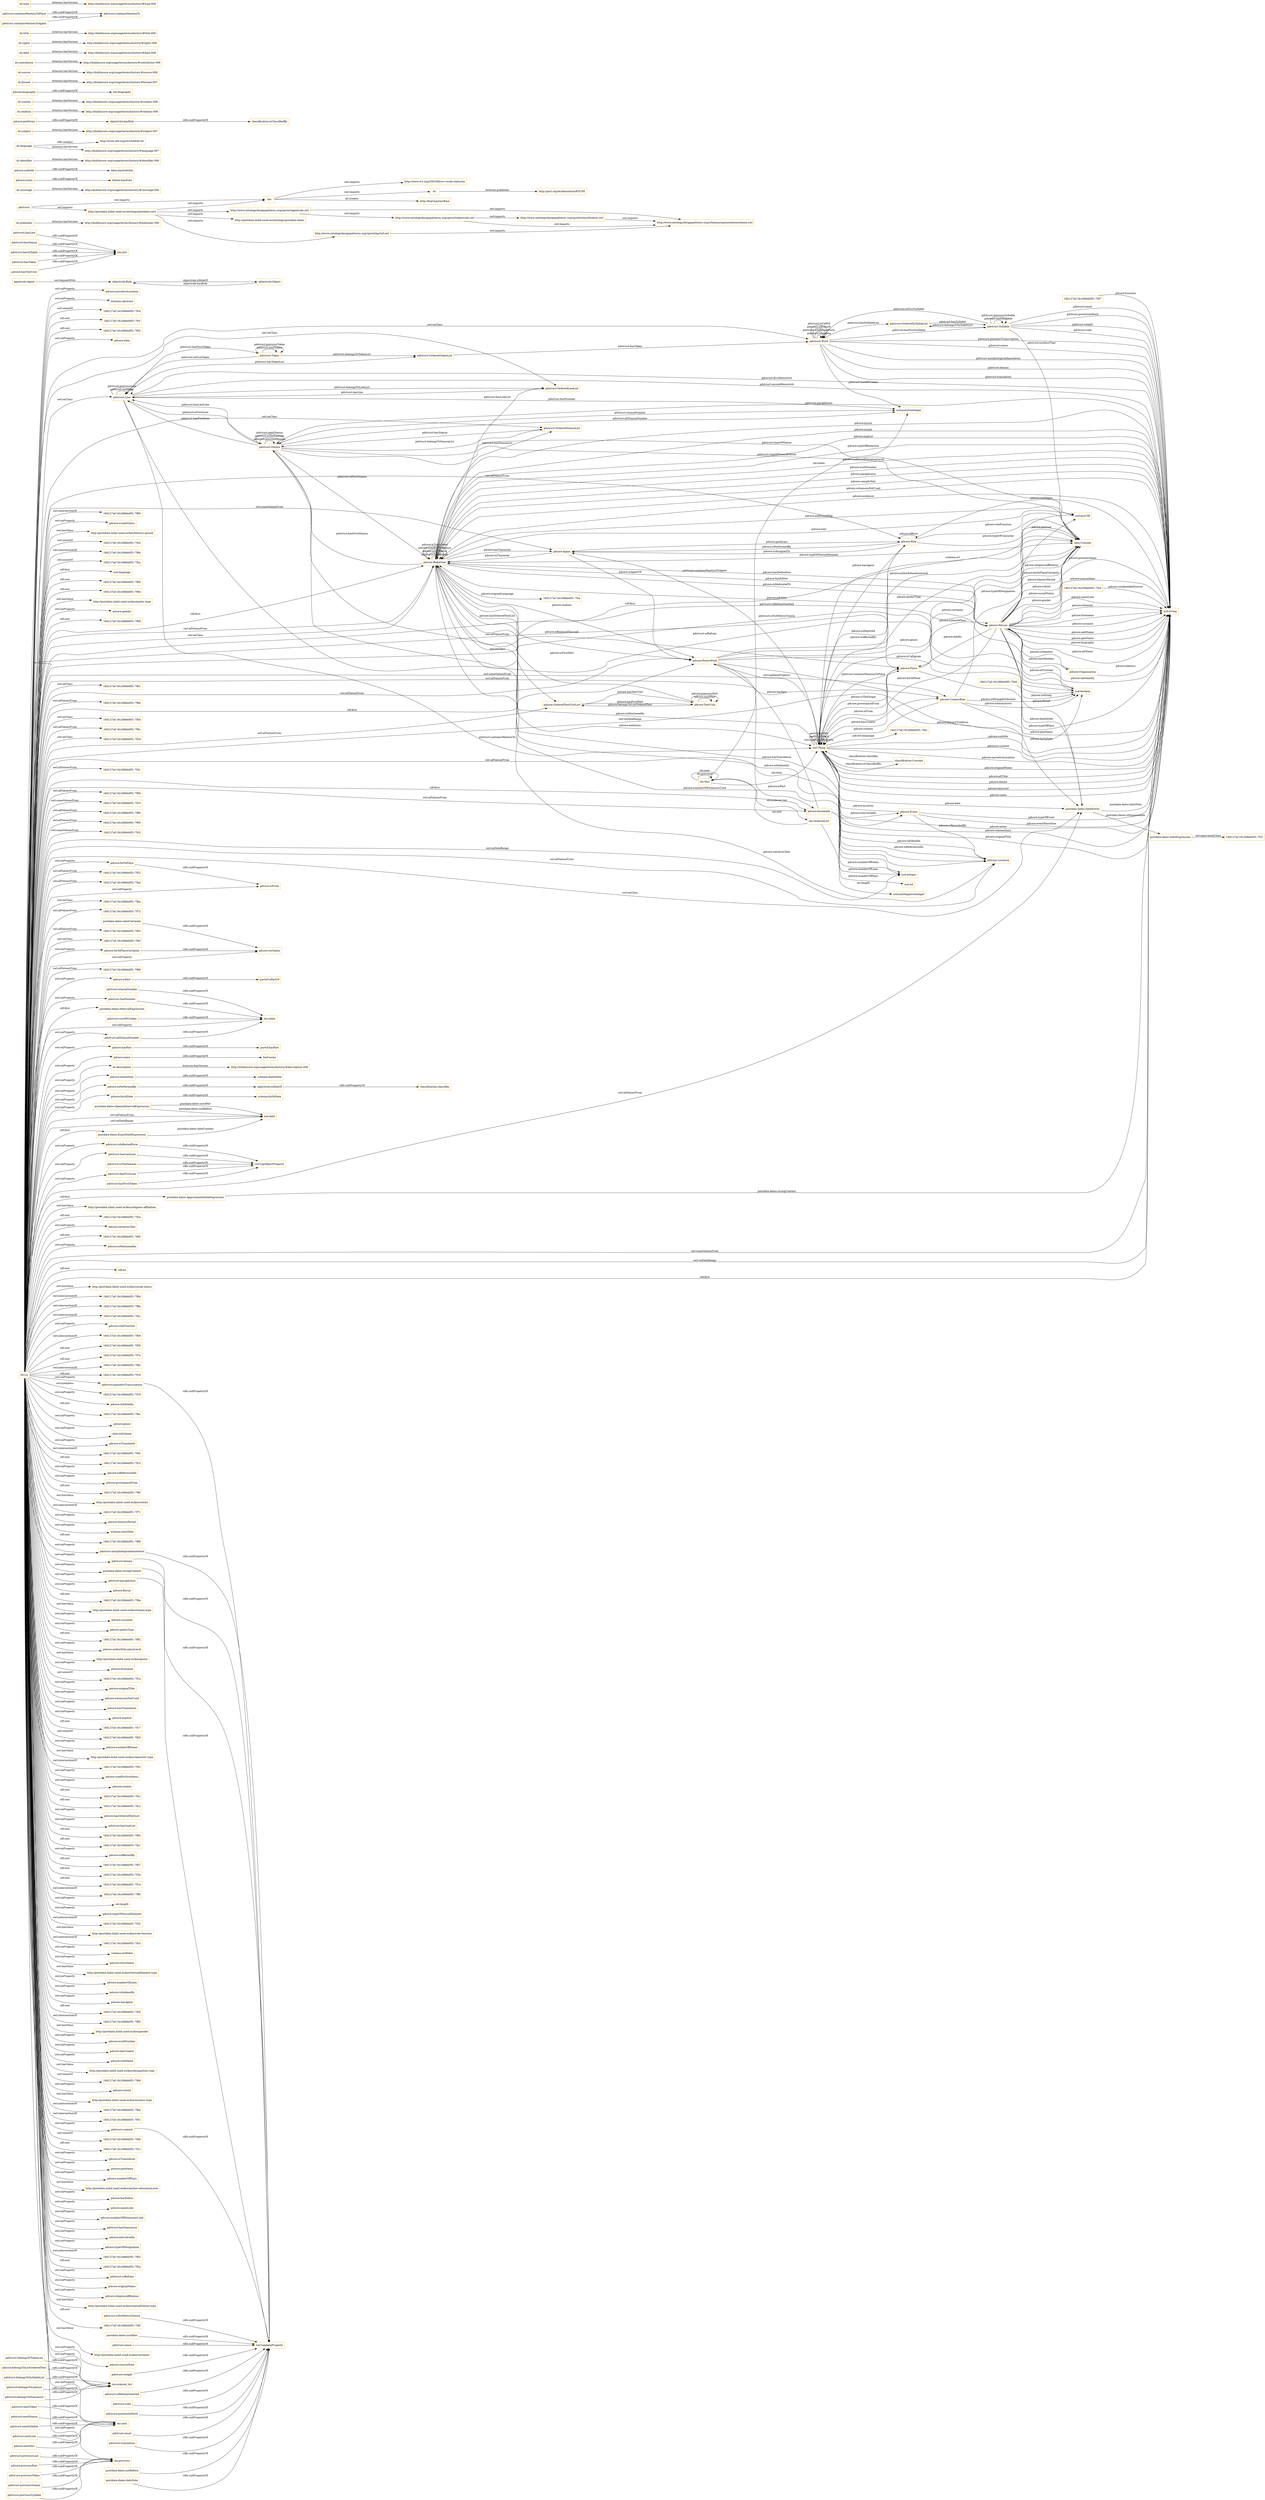 digraph ar2dtool_diagram { 
rankdir=LR;
size="1501"
node [shape = rectangle, color="orange"]; "pdstruct:Line" "pdstruct:OrderedStanzaList" "pdstruct:OrderedTokenList" "pdstruct:Word" "pdstruct:Stanza" "pdstruct:Token" "pdstruct:OrderedSyllableList" "pdcore:Redaction" "pdstruct:Syllable" "skos:Concept" "pdstruct:OrderedLineList" "18d127af:16c268eb0f3:-7f81" "pdcore:Role" "18d127af:16c268eb0f3:-7f8b" "pdcore:OrderedTextUnitList" "18d127af:16c268eb0f3:-7f5d" "18d127af:16c268eb0f3:-7f6c" "agentrole:Agent" "18d127af:16c268eb0f3:-7f2d" "pdcore:Agent" "pdcore:CreatorRole" "pdcore:Person" "18d127af:16c268eb0f3:-7fd7" "pdcore:Organisation" "18d127af:16c268eb0f3:-7fcb" "18d127af:16c268eb0f3:-7f41" "pdcore:Ensemble" "18d127af:16c268eb0f3:-7f9d" "18d127af:16c268eb0f3:-7f33" "pdcore:TextUnit" "18d127af:16c268eb0f3:-7f90" "18d127af:16c268eb0f3:-7f95" "18d127af:16c268eb0f3:-7fc5" "pdcore:Place" "postdata-dates:DateEntity" "18d127af:16c268eb0f3:-7f52" "18d127af:16c268eb0f3:-7fa4" "18d127af:16c268eb0f3:-7fd4" "pdcore:Event" "18d127af:16c268eb0f3:-7fba" "18d127af:16c268eb0f3:-7f72" "18d127af:16c268eb0f3:-7f63" "18d127af:16c268eb0f3:-7fbf" "pdtrans:Location" "18d127af:16c268eb0f3:-7f86" "pdcore:PoeticWork" "olo:Slot" "olo:OrderedList" "owl:Thing" "objectrole:Role" "objectrole:Object" "postdata-dates:OpenedIntervalExpression" "postdata-dates:IntervalExpression" "postdata-dates:ExactDateExpression" "18d127af:16c268eb0f3:-7f1f" "postdata-dates:DateExpression" "postdata-dates:ApproximateDateExpression" "classification:Concept" ; /*classes style*/
	"pdstruct:hasLine" -> "olo:slot" [ label = "rdfs:subPropertyOf" ];
	"objectrole:isRoleOf" -> "classification:classifies" [ label = "rdfs:subPropertyOf" ];
	"dc:publisher" -> "http://dublincore.org/usage/terms/history/#publisher-006" [ label = "dcterms:hasVersion" ];
	"pdcore:birthPlace" -> "pdcore:isFrom" [ label = "rdfs:subPropertyOf" ];
	"http://www.ontologydesignpatterns.org/cp/owl/classification.owl" -> "http://www.ontologydesignpatterns.org/schemas/cpannotationschema.owl" [ label = "owl:imports" ];
	"pdstruct:lemma" -> "owl:topDataProperty" [ label = "rdfs:subPropertyOf" ];
	"pdcore:birthPlaceCertainty" -> "pdcore:certainty" [ label = "rdfs:subPropertyOf" ];
	"dc:coverage" -> "http://dublincore.org/usage/terms/history/#coverage-006" [ label = "dcterms:hasVersion" ];
	"pdstruct:isInflectedForm" -> "owl:topObjectProperty" [ label = "rdfs:subPropertyOf" ];
	"pdcore:notes" -> "bibtex:hasNote" [ label = "rdfs:subPropertyOf" ];
	"http://www.ontologydesignpatterns.org/cp/owl/agentrole.owl" -> "http://www.ontologydesignpatterns.org/cp/owl/objectrole.owl" [ label = "owl:imports" ];
	"http://www.ontologydesignpatterns.org/cp/owl/agentrole.owl" -> "http://www.ontologydesignpatterns.org/schemas/cpannotationschema.owl" [ label = "owl:imports" ];
	"pdstruct:stanzaNumber" -> "olo:index" [ label = "rdfs:subPropertyOf" ];
	"pdstruct:belongsToStanzaList" -> "olo:ordered_list" [ label = "rdfs:subPropertyOf" ];
	"pdstruct:belongsToTokenList" -> "olo:ordered_list" [ label = "rdfs:subPropertyOf" ];
	"pdstruct:" -> "olo:" [ label = "owl:imports" ];
	"pdstruct:" -> "http://postdata.linhd.uned.es/ontology/postdata-core" [ label = "owl:imports" ];
	"pdstruct:altStanzaNumber" -> "olo:index" [ label = "rdfs:subPropertyOf" ];
	"pdcore:subtitle" -> "fabio:hasSubtitle" [ label = "rdfs:subPropertyOf" ];
	"olo:" -> "http://www.w3.org/2003/06/sw-vocab-status/ns" [ label = "owl:imports" ];
	"olo:" -> "dc:" [ label = "owl:imports" ];
	"olo:" -> "http://foaf.me/zazi#me" [ label = "dc:creator" ];
	"dc:identifier" -> "http://dublincore.org/usage/terms/history/#identifier-006" [ label = "dcterms:hasVersion" ];
	"dc:language" -> "http://www.ietf.org/rfc/rfc4646.txt" [ label = "rdfs:seeAlso" ];
	"dc:language" -> "http://dublincore.org/usage/terms/history/#language-007" [ label = "dcterms:hasVersion" ];
	"pdcore:belongsToListOrderedText" -> "olo:ordered_list" [ label = "rdfs:subPropertyOf" ];
	"pdstruct:paraphrasis" -> "owl:topDataProperty" [ label = "rdfs:subPropertyOf" ];
	"pdcore:isPart" -> "partof:isPartOf" [ label = "rdfs:subPropertyOf" ];
	"pdstruct:hasStanza" -> "olo:slot" [ label = "rdfs:subPropertyOf" ];
	"postdata-dates:dateCertainty" -> "pdcore:certainty" [ label = "rdfs:subPropertyOf" ];
	"pdstruct:positionInWord" -> "owl:topDataProperty" [ label = "rdfs:subPropertyOf" ];
	"pdstruct:lineNumber" -> "olo:index" [ label = "rdfs:subPropertyOf" ];
	"pdstruct:nextStanza" -> "olo:next" [ label = "rdfs:subPropertyOf" ];
	"pdstruct:content" -> "owl:topDataProperty" [ label = "rdfs:subPropertyOf" ];
	"pdstruct:onset" -> "owl:topDataProperty" [ label = "rdfs:subPropertyOf" ];
	"pdstruct:translation" -> "owl:topDataProperty" [ label = "rdfs:subPropertyOf" ];
	"dc:subject" -> "http://dublincore.org/usage/terms/history/#subject-007" [ label = "dcterms:hasVersion" ];
	"postdata-dates:notBefore" -> "owl:topDataProperty" [ label = "rdfs:subPropertyOf" ];
	"pdstruct:nextSyllable" -> "olo:next" [ label = "rdfs:subPropertyOf" ];
	"pdcore:performs" -> "objectrole:hasRole" [ label = "rdfs:subPropertyOf" ];
	"http://www.ontologydesignpatterns.org/cp/owl/objectrole.owl" -> "http://www.ontologydesignpatterns.org/cp/owl/classification.owl" [ label = "owl:imports" ];
	"http://www.ontologydesignpatterns.org/cp/owl/objectrole.owl" -> "http://www.ontologydesignpatterns.org/schemas/cpannotationschema.owl" [ label = "owl:imports" ];
	"dc:relation" -> "http://dublincore.org/usage/terms/history/#relation-006" [ label = "dcterms:hasVersion" ];
	"dc:creator" -> "http://dublincore.org/usage/terms/history/#creator-006" [ label = "dcterms:hasVersion" ];
	"pdcore:biography" -> "bio:biography" [ label = "rdfs:subPropertyOf" ];
	"pdcore:hasPart" -> "partof:hasPart" [ label = "rdfs:subPropertyOf" ];
	"dc:format" -> "http://dublincore.org/usage/terms/history/#format-007" [ label = "dcterms:hasVersion" ];
	"pdstruct:nextLine" -> "olo:next" [ label = "rdfs:subPropertyOf" ];
	"pdcore:nextPart" -> "olo:next" [ label = "rdfs:subPropertyOf" ];
	"pdcore:name" -> "foaf:name" [ label = "rdfs:subPropertyOf" ];
	"postdata-dates:dateNote" -> "owl:topDataProperty" [ label = "rdfs:subPropertyOf" ];
	"pdstruct:belongsToSyllableList" -> "olo:ordered_list" [ label = "rdfs:subPropertyOf" ];
	"pdstruct:previousStanza" -> "olo:previous" [ label = "rdfs:subPropertyOf" ];
	"pdstruct:isNotMetricStanza" -> "owl:topDataProperty" [ label = "rdfs:subPropertyOf" ];
	"dc:source" -> "http://dublincore.org/usage/terms/history/#source-006" [ label = "dcterms:hasVersion" ];
	"dc:description" -> "http://dublincore.org/usage/terms/history/#description-006" [ label = "dcterms:hasVersion" ];
	"pdstruct:phoneticTranscription" -> "owl:topDataProperty" [ label = "rdfs:subPropertyOf" ];
	"pdstruct:wordNUmber" -> "olo:index" [ label = "rdfs:subPropertyOf" ];
	"postdata-dates:notAfter" -> "owl:topDataProperty" [ label = "rdfs:subPropertyOf" ];
	"pdcore:deathDate" -> "schema:deathDate" [ label = "rdfs:subPropertyOf" ];
	"pdstruct:sense" -> "owl:topDataProperty" [ label = "rdfs:subPropertyOf" ];
	"pdstruct:hasSyllable" -> "olo:slot" [ label = "rdfs:subPropertyOf" ];
	"pdcore:isPerformedBy" -> "objectrole:isRoleOf" [ label = "rdfs:subPropertyOf" ];
	"agentrole:Agent" -> "objectrole:Role" [ label = "owl:disjointWith" ];
	"postdata-dates:DateExpression" -> "18d127af:16c268eb0f3:-7f1f" [ label = "owl:equivalentClass" ];
	"pdstruct:morphologicalAnnotation" -> "owl:topDataProperty" [ label = "rdfs:subPropertyOf" ];
	"objectrole:hasRole" -> "classification:isClassifiedBy" [ label = "rdfs:subPropertyOf" ];
	"pdstruct:previousSyllable" -> "olo:previous" [ label = "rdfs:subPropertyOf" ];
	"dc:contributor" -> "http://dublincore.org/usage/terms/history/#contributor-006" [ label = "dcterms:hasVersion" ];
	"pdstruct:nextToken" -> "olo:next" [ label = "rdfs:subPropertyOf" ];
	"pdstruct:hasFirstToken" -> "owl:topObjectProperty" [ label = "rdfs:subPropertyOf" ];
	"http://postdata.linhd.uned.es/ontology/postdata-core" -> "http://postdata.linhd.uned.es/ontology/postdata-dates" [ label = "owl:imports" ];
	"http://postdata.linhd.uned.es/ontology/postdata-core" -> "http://www.ontologydesignpatterns.org/cp/owl/partof.owl" [ label = "owl:imports" ];
	"http://postdata.linhd.uned.es/ontology/postdata-core" -> "http://www.ontologydesignpatterns.org/cp/owl/agentrole.owl" [ label = "owl:imports" ];
	"http://postdata.linhd.uned.es/ontology/postdata-core" -> "olo:" [ label = "owl:imports" ];
	"pdstruct:weight" -> "owl:topDataProperty" [ label = "rdfs:subPropertyOf" ];
	"pdstruct:isRefrainOmitted" -> "owl:topDataProperty" [ label = "rdfs:subPropertyOf" ];
	"dc:date" -> "http://dublincore.org/usage/terms/history/#date-006" [ label = "dcterms:hasVersion" ];
	"dc:rights" -> "http://dublincore.org/usage/terms/history/#rights-006" [ label = "dcterms:hasVersion" ];
	"pdstruct:isTheSameAs" -> "owl:topObjectProperty" [ label = "rdfs:subPropertyOf" ];
	"pdstruct:hasLastLine" -> "owl:topObjectProperty" [ label = "rdfs:subPropertyOf" ];
	"postdata-dates:stringContent" -> "owl:topDataProperty" [ label = "rdfs:subPropertyOf" ];
	"pdstruct:previousLine" -> "olo:previous" [ label = "rdfs:subPropertyOf" ];
	"pdstruct:belongsToLineList" -> "olo:ordered_list" [ label = "rdfs:subPropertyOf" ];
	"NULL" -> "18d127af:16c268eb0f3:-7f81" [ label = "owl:onClass" ];
	"NULL" -> "http://postdata.linhd.uned.es/kos/religious-affiliation" [ label = "owl:hasValue" ];
	"NULL" -> "pdcore:PoeticWork" [ label = "owl:allValuesFrom" ];
	"NULL" -> "18d127af:16c268eb0f3:-7f2a" [ label = "rdf:rest" ];
	"NULL" -> "pdcore:CreatorRole" [ label = "owl:someValuesFrom" ];
	"NULL" -> "pdstruct:Line" [ label = "owl:onClass" ];
	"NULL" -> "pdcore:retrievesText" [ label = "owl:onProperty" ];
	"NULL" -> "18d127af:16c268eb0f3:-7fd5" [ label = "rdf:rest" ];
	"NULL" -> "pdcore:PoeticWork" [ label = "rdf:first" ];
	"NULL" -> "pdcore:isMentionedIn" [ label = "owl:onProperty" ];
	"NULL" -> "pdcore:birthDate" [ label = "owl:onProperty" ];
	"NULL" -> "rdf:nil" [ label = "rdf:rest" ];
	"NULL" -> "pdstruct:hasFirstLine" [ label = "owl:onProperty" ];
	"NULL" -> "18d127af:16c268eb0f3:-7f41" [ label = "owl:allValuesFrom" ];
	"NULL" -> "pdstruct:altStanzaNumber" [ label = "owl:onProperty" ];
	"NULL" -> "http://postdata.linhd.uned.es/kos/social-status" [ label = "owl:hasValue" ];
	"NULL" -> "pdcore:birthPlaceCertainty" [ label = "owl:onProperty" ];
	"NULL" -> "postdata-dates:IntervalExpression" [ label = "rdf:first" ];
	"NULL" -> "18d127af:16c268eb0f3:-7f94" [ label = "owl:intersectionOf" ];
	"NULL" -> "18d127af:16c268eb0f3:-7f8a" [ label = "owl:intersectionOf" ];
	"NULL" -> "18d127af:16c268eb0f3:-7f2c" [ label = "owl:intersectionOf" ];
	"NULL" -> "pdcore:roleFunction" [ label = "owl:onProperty" ];
	"NULL" -> "18d127af:16c268eb0f3:-7fb9" [ label = "owl:intersectionOf" ];
	"NULL" -> "18d127af:16c268eb0f3:-7f30" [ label = "rdf:rest" ];
	"NULL" -> "18d127af:16c268eb0f3:-7f7e" [ label = "rdf:rest" ];
	"NULL" -> "olo:ordered_list" [ label = "owl:onProperty" ];
	"NULL" -> "18d127af:16c268eb0f3:-7f9c" [ label = "owl:intersectionOf" ];
	"NULL" -> "18d127af:16c268eb0f3:-7f18" [ label = "rdf:rest" ];
	"NULL" -> "pdstruct:isInflectedForm" [ label = "owl:onProperty" ];
	"NULL" -> "xsd:date" [ label = "owl:allValuesFrom" ];
	"NULL" -> "18d127af:16c268eb0f3:-7f19" [ label = "owl:members" ];
	"NULL" -> "pdcore:Role" [ label = "owl:allValuesFrom" ];
	"NULL" -> "pdcore:isEditedIn" [ label = "owl:onProperty" ];
	"NULL" -> "18d127af:16c268eb0f3:-7fbc" [ label = "rdf:rest" ];
	"NULL" -> "pdcore:genre" [ label = "owl:onProperty" ];
	"NULL" -> "skos:inScheme" [ label = "owl:onProperty" ];
	"NULL" -> "pdcore:OrderedTextUnitList" [ label = "owl:allValuesFrom" ];
	"NULL" -> "pdcore:CreatorRole" [ label = "owl:allValuesFrom" ];
	"NULL" -> "pdcore:isTranslated" [ label = "owl:onProperty" ];
	"NULL" -> "postdata-dates:DateEntity" [ label = "owl:onClass" ];
	"NULL" -> "pdcore:Ensemble" [ label = "owl:allValuesFrom" ];
	"NULL" -> "18d127af:16c268eb0f3:-7f40" [ label = "owl:intersectionOf" ];
	"NULL" -> "18d127af:16c268eb0f3:-7fc3" [ label = "rdf:rest" ];
	"NULL" -> "pdcore:isReferencedIn" [ label = "owl:onProperty" ];
	"NULL" -> "pdcore:Agent" [ label = "owl:someValuesFrom" ];
	"NULL" -> "postdata-dates:ExactDateExpression" [ label = "rdf:first" ];
	"NULL" -> "pdstruct:hasLastLine" [ label = "owl:onProperty" ];
	"NULL" -> "pdstruct:paraphrasis" [ label = "owl:onProperty" ];
	"NULL" -> "pdcore:provenanceFrom" [ label = "owl:onProperty" ];
	"NULL" -> "18d127af:16c268eb0f3:-7f6f" [ label = "rdf:rest" ];
	"NULL" -> "http://postdata.linhd.uned.es/kos/school" [ label = "owl:hasValue" ];
	"NULL" -> "skos:Concept" [ label = "rdf:first" ];
	"NULL" -> "18d127af:16c268eb0f3:-7f71" [ label = "owl:intersectionOf" ];
	"NULL" -> "pdcore:literaryPeriod" [ label = "owl:onProperty" ];
	"NULL" -> "schema:startDate" [ label = "owl:onProperty" ];
	"NULL" -> "18d127af:16c268eb0f3:-7f88" [ label = "rdf:rest" ];
	"NULL" -> "xsd:boolean" [ label = "owl:onDataRange" ];
	"NULL" -> "xsd:string" [ label = "owl:someValuesFrom" ];
	"NULL" -> "pdcore:floruit" [ label = "owl:onProperty" ];
	"NULL" -> "18d127af:16c268eb0f3:-7f9a" [ label = "rdf:rest" ];
	"NULL" -> "pdstruct:lemma" [ label = "owl:onProperty" ];
	"NULL" -> "http://postdata.linhd.uned.es/kos/stanza-type" [ label = "owl:hasValue" ];
	"NULL" -> "pdcore:surname" [ label = "owl:onProperty" ];
	"NULL" -> "xsd:string" [ label = "owl:onDataRange" ];
	"NULL" -> "pdcore:poeticType" [ label = "owl:onProperty" ];
	"NULL" -> "18d127af:16c268eb0f3:-7f92" [ label = "rdf:rest" ];
	"NULL" -> "pdcore:authorEducationLevel" [ label = "owl:onProperty" ];
	"NULL" -> "http://postdata.linhd.uned.es/kos/genre" [ label = "owl:hasValue" ];
	"NULL" -> "pdcore:forename" [ label = "owl:onProperty" ];
	"NULL" -> "18d127af:16c268eb0f3:-7f1e" [ label = "owl:unionOf" ];
	"NULL" -> "pdcore:name" [ label = "owl:onProperty" ];
	"NULL" -> "pdcore:originalTitle" [ label = "owl:onProperty" ];
	"NULL" -> "pdcore:witnessesNotUsed" [ label = "owl:onProperty" ];
	"NULL" -> "pdcore:hasTranslation" [ label = "owl:onProperty" ];
	"NULL" -> "pdcore:Redaction" [ label = "owl:allValuesFrom" ];
	"NULL" -> "pdcore:isPart" [ label = "owl:onProperty" ];
	"NULL" -> "pdcore:explicit" [ label = "owl:onProperty" ];
	"NULL" -> "18d127af:16c268eb0f3:-7f17" [ label = "rdf:rest" ];
	"NULL" -> "18d127af:16c268eb0f3:-7f8b" [ label = "owl:allValuesFrom" ];
	"NULL" -> "pdstruct:content" [ label = "owl:onProperty" ];
	"NULL" -> "18d127af:16c268eb0f3:-7fd3" [ label = "owl:unionOf" ];
	"NULL" -> "pdcore:numberOfPoems" [ label = "owl:onProperty" ];
	"NULL" -> "http://postdata.linhd.uned.es/kos/character-type" [ label = "owl:hasValue" ];
	"NULL" -> "olo:index" [ label = "owl:onProperty" ];
	"NULL" -> "18d127af:16c268eb0f3:-7f5c" [ label = "owl:intersectionOf" ];
	"NULL" -> "18d127af:16c268eb0f3:-7f52" [ label = "owl:allValuesFrom" ];
	"NULL" -> "pdcore:isPerformedBy" [ label = "owl:onProperty" ];
	"NULL" -> "pdstruct:Word" [ label = "owl:onClass" ];
	"NULL" -> "pdcore:usedForSynthesis" [ label = "owl:onProperty" ];
	"NULL" -> "olo:previous" [ label = "owl:onProperty" ];
	"NULL" -> "pdcore:creates" [ label = "owl:onProperty" ];
	"NULL" -> "18d127af:16c268eb0f3:-7fcc" [ label = "rdf:rest" ];
	"NULL" -> "pdstruct:morphologicalAnnotation" [ label = "owl:onProperty" ];
	"NULL" -> "pdstruct:OrderedStanzaList" [ label = "owl:onClass" ];
	"NULL" -> "18d127af:16c268eb0f3:-7fc2" [ label = "rdf:rest" ];
	"NULL" -> "pdcore:hasOrderedTextList" [ label = "owl:onProperty" ];
	"NULL" -> "xsd:date" [ label = "owl:onDataRange" ];
	"NULL" -> "pdstruct:hasLineList" [ label = "owl:onProperty" ];
	"NULL" -> "18d127af:16c268eb0f3:-7f83" [ label = "rdf:rest" ];
	"NULL" -> "18d127af:16c268eb0f3:-7fa1" [ label = "rdf:rest" ];
	"NULL" -> "18d127af:16c268eb0f3:-7f86" [ label = "owl:allValuesFrom" ];
	"NULL" -> "pdcore:isAffectedBy" [ label = "owl:onProperty" ];
	"NULL" -> "18d127af:16c268eb0f3:-7fb7" [ label = "rdf:rest" ];
	"NULL" -> "18d127af:16c268eb0f3:-7f3e" [ label = "rdf:rest" ];
	"NULL" -> "18d127af:16c268eb0f3:-7f1d" [ label = "rdf:rest" ];
	"NULL" -> "xsd:string" [ label = "rdf:first" ];
	"NULL" -> "18d127af:16c268eb0f3:-7f8f" [ label = "owl:intersectionOf" ];
	"NULL" -> "olo:length" [ label = "owl:onProperty" ];
	"NULL" -> "pdcore:typeOfTextualElement" [ label = "owl:onProperty" ];
	"NULL" -> "18d127af:16c268eb0f3:-7f32" [ label = "owl:intersectionOf" ];
	"NULL" -> "http://postdata.linhd.uned.es/kos/role-function" [ label = "owl:hasValue" ];
	"NULL" -> "18d127af:16c268eb0f3:-7fa3" [ label = "owl:intersectionOf" ];
	"NULL" -> "schema:endDate" [ label = "owl:onProperty" ];
	"NULL" -> "pdcore:isSynthesis" [ label = "owl:onProperty" ];
	"NULL" -> "http://postdata.linhd.uned.es/kos/textualElement-type" [ label = "owl:hasValue" ];
	"NULL" -> "pdstruct:phoneticTranscription" [ label = "owl:onProperty" ];
	"NULL" -> "pdcore:numberOfLines" [ label = "owl:onProperty" ];
	"NULL" -> "pdcore:isIndexedIn" [ label = "owl:onProperty" ];
	"NULL" -> "18d127af:16c268eb0f3:-7f9d" [ label = "owl:allValuesFrom" ];
	"NULL" -> "pdcore:hasAgent" [ label = "owl:onProperty" ];
	"NULL" -> "18d127af:16c268eb0f3:-7fc9" [ label = "rdf:rest" ];
	"NULL" -> "18d127af:16c268eb0f3:-7f85" [ label = "owl:intersectionOf" ];
	"NULL" -> "http://postdata.linhd.uned.es/kos/gender" [ label = "owl:hasValue" ];
	"NULL" -> "pdcore:workNumber" [ label = "owl:onProperty" ];
	"NULL" -> "pdcore:hasCreator" [ label = "owl:onProperty" ];
	"NULL" -> "pdstruct:OrderedLineList" [ label = "owl:onClass" ];
	"NULL" -> "pdcore:roleName" [ label = "owl:onProperty" ];
	"NULL" -> "http://postdata.linhd.uned.es/kos/designation-type" [ label = "owl:hasValue" ];
	"NULL" -> "pdcore:deathDate" [ label = "owl:onProperty" ];
	"NULL" -> "18d127af:16c268eb0f3:-7fbf" [ label = "owl:onClass" ];
	"NULL" -> "pdcore:isFrom" [ label = "owl:onProperty" ];
	"NULL" -> "dc:description" [ label = "owl:onProperty" ];
	"NULL" -> "18d127af:16c268eb0f3:-7fd6" [ label = "owl:unionOf" ];
	"NULL" -> "pdcore:Redaction" [ label = "owl:onClass" ];
	"NULL" -> "pdcore:school" [ label = "owl:onProperty" ];
	"NULL" -> "http://postdata.linhd.uned.es/kos/nucleus-type" [ label = "owl:hasValue" ];
	"NULL" -> "18d127af:16c268eb0f3:-7fbe" [ label = "owl:intersectionOf" ];
	"NULL" -> "18d127af:16c268eb0f3:-7f51" [ label = "owl:intersectionOf" ];
	"NULL" -> "18d127af:16c268eb0f3:-7f6c" [ label = "owl:allValuesFrom" ];
	"NULL" -> "xsd:integer" [ label = "owl:onDataRange" ];
	"NULL" -> "18d127af:16c268eb0f3:-7fd0" [ label = "owl:unionOf" ];
	"NULL" -> "18d127af:16c268eb0f3:-7f63" [ label = "owl:allValuesFrom" ];
	"NULL" -> "18d127af:16c268eb0f3:-7fa4" [ label = "owl:allValuesFrom" ];
	"NULL" -> "18d127af:16c268eb0f3:-7f1c" [ label = "rdf:rest" ];
	"NULL" -> "pdcore:isTranslation" [ label = "owl:onProperty" ];
	"NULL" -> "pdcore:penName" [ label = "owl:onProperty" ];
	"NULL" -> "pdcore:Place" [ label = "owl:onClass" ];
	"NULL" -> "18d127af:16c268eb0f3:-7f72" [ label = "owl:allValuesFrom" ];
	"NULL" -> "pdcore:numberOfPlays" [ label = "owl:onProperty" ];
	"NULL" -> "http://postdata.linhd.uned.es/kos/author-educationLevel" [ label = "owl:hasValue" ];
	"NULL" -> "18d127af:16c268eb0f3:-7f90" [ label = "owl:allValuesFrom" ];
	"NULL" -> "pdstruct:lineNumber" [ label = "owl:onProperty" ];
	"NULL" -> "18d127af:16c268eb0f3:-7f5d" [ label = "owl:onClass" ];
	"NULL" -> "pdcore:hasEditor" [ label = "owl:onProperty" ];
	"NULL" -> "pdcore:nameLink" [ label = "owl:onProperty" ];
	"NULL" -> "pdcore:Ensemble" [ label = "rdf:first" ];
	"NULL" -> "pdcore:hasPart" [ label = "owl:onProperty" ];
	"NULL" -> "pdcore:numberOfWitnessesUsed" [ label = "owl:onProperty" ];
	"NULL" -> "pdstruct:hasStanzaList" [ label = "owl:onProperty" ];
	"NULL" -> "pdcore:isInvolvedIn" [ label = "owl:onProperty" ];
	"NULL" -> "18d127af:16c268eb0f3:-7fc5" [ label = "owl:someValuesFrom" ];
	"NULL" -> "pdcore:typeOfDesignation" [ label = "owl:onProperty" ];
	"NULL" -> "18d127af:16c268eb0f3:-7f2d" [ label = "owl:onClass" ];
	"NULL" -> "pdtrans:Location" [ label = "owl:allValuesFrom" ];
	"NULL" -> "18d127af:16c268eb0f3:-7f62" [ label = "owl:intersectionOf" ];
	"NULL" -> "pdcore:Redaction" [ label = "rdf:first" ];
	"NULL" -> "18d127af:16c268eb0f3:-7f5a" [ label = "rdf:rest" ];
	"NULL" -> "pdstruct:isRefrain" [ label = "owl:onProperty" ];
	"NULL" -> "18d127af:16c268eb0f3:-7fba" [ label = "owl:onClass" ];
	"NULL" -> "pdcore:originalName" [ label = "owl:onProperty" ];
	"NULL" -> "pdcore:religiousAffiliation" [ label = "owl:onProperty" ];
	"NULL" -> "http://postdata.linhd.uned.es/kos/stanzaEdition-type" [ label = "owl:hasValue" ];
	"NULL" -> "18d127af:16c268eb0f3:-7f4f" [ label = "rdf:rest" ];
	"NULL" -> "olo:next" [ label = "owl:onProperty" ];
	"NULL" -> "http://postdata.linhd.uned.es/kos/certainty" [ label = "owl:hasValue" ];
	"NULL" -> "pdcore:sourceNote" [ label = "owl:onProperty" ];
	"NULL" -> "pdcore:narrativeLocation" [ label = "owl:onProperty" ];
	"NULL" -> "dcterms:abstract" [ label = "owl:onProperty" ];
	"NULL" -> "18d127af:16c268eb0f3:-7fc4" [ label = "owl:unionOf" ];
	"NULL" -> "18d127af:16c268eb0f3:-7fcf" [ label = "rdf:rest" ];
	"NULL" -> "18d127af:16c268eb0f3:-7fd2" [ label = "rdf:rest" ];
	"NULL" -> "pdcore:certainty" [ label = "owl:onProperty" ];
	"NULL" -> "pdcore:date" [ label = "owl:onProperty" ];
	"NULL" -> "postdata-dates:ApproximateDateExpression" [ label = "rdf:first" ];
	"NULL" -> "18d127af:16c268eb0f3:-7f95" [ label = "owl:allValuesFrom" ];
	"NULL" -> "18d127af:16c268eb0f3:-7f80" [ label = "owl:intersectionOf" ];
	"NULL" -> "pdcore:Place" [ label = "owl:allValuesFrom" ];
	"NULL" -> "pdcore:socialStatus" [ label = "owl:onProperty" ];
	"NULL" -> "http://postdata.linhd.uned.es/kos/literary-period" [ label = "owl:hasValue" ];
	"NULL" -> "postdata-dates:DateEntity" [ label = "owl:allValuesFrom" ];
	"NULL" -> "18d127af:16c268eb0f3:-7fcd" [ label = "owl:unionOf" ];
	"NULL" -> "18d127af:16c268eb0f3:-7f6b" [ label = "owl:intersectionOf" ];
	"NULL" -> "18d127af:16c268eb0f3:-7fca" [ label = "owl:unionOf" ];
	"NULL" -> "xsd:language" [ label = "rdf:first" ];
	"NULL" -> "18d127af:16c268eb0f3:-7f33" [ label = "owl:someValuesFrom" ];
	"NULL" -> "18d127af:16c268eb0f3:-7f60" [ label = "rdf:rest" ];
	"NULL" -> "postdata-dates:stringContent" [ label = "owl:onProperty" ];
	"NULL" -> "18d127af:16c268eb0f3:-7f8d" [ label = "rdf:rest" ];
	"NULL" -> "http://postdata.linhd.uned.es/kos/poetic-type" [ label = "owl:hasValue" ];
	"NULL" -> "pdcore:gender" [ label = "owl:onProperty" ];
	"NULL" -> "pdcore:Event" [ label = "owl:allValuesFrom" ];
	"NULL" -> "18d127af:16c268eb0f3:-7f69" [ label = "rdf:rest" ];
	"NULL" -> "pdcore:birthPlace" [ label = "owl:onProperty" ];
	"dc:" -> "http://purl.org/dc/aboutdcmi#DCMI" [ label = "dcterms:publisher" ];
	"dc:title" -> "http://dublincore.org/usage/terms/history/#title-006" [ label = "dcterms:hasVersion" ];
	"pdstruct:containsMentionToPlace" -> "pdstruct:containsMentionTo" [ label = "rdfs:subPropertyOf" ];
	"pdstruct:hasToken" -> "olo:slot" [ label = "rdfs:subPropertyOf" ];
	"pdstruct:containsMentionToAgent" -> "pdstruct:containsMentionTo" [ label = "rdfs:subPropertyOf" ];
	"pdstruct:coda" -> "owl:topDataProperty" [ label = "rdfs:subPropertyOf" ];
	"dc:type" -> "http://dublincore.org/usage/terms/history/#type-006" [ label = "dcterms:hasVersion" ];
	"pdcore:previousPart" -> "olo:previous" [ label = "rdfs:subPropertyOf" ];
	"pdcore:hasTextUnit" -> "olo:slot" [ label = "rdfs:subPropertyOf" ];
	"pdcore:birthDate" -> "schema:birthDate" [ label = "rdfs:subPropertyOf" ];
	"pdstruct:hasFirstLine" -> "owl:topObjectProperty" [ label = "rdfs:subPropertyOf" ];
	"http://www.ontologydesignpatterns.org/cp/owl/partof.owl" -> "http://www.ontologydesignpatterns.org/schemas/cpannotationschema.owl" [ label = "owl:imports" ];
	"pdstruct:previousToken" -> "olo:previous" [ label = "rdfs:subPropertyOf" ];
	"pdstruct:Syllable" -> "pdstruct:Syllable" [ label = "pdstruct:nextSyllable" ];
	"pdstruct:Word" -> "xsd:string" [ label = "pdstruct:phoneticTranscription" ];
	"pdstruct:Word" -> "pdstruct:OrderedSyllableList" [ label = "pdstruct:hasSyllableList" ];
	"owl:Thing" -> "owl:Thing" [ label = "owl:topObjectProperty" ];
	"pdcore:Role" -> "pdcore:Agent" [ label = "pdcore:isPerformedBy" ];
	"pdstruct:Word" -> "xsd:string" [ label = "pdstruct:sense" ];
	"pdcore:CreatorRole" -> "xsd:string" [ label = "pdcore:penName" ];
	"pdcore:Ensemble" -> "xsd:integer" [ label = "pdcore:numberOfLines" ];
	"pdcore:Redaction" -> "pdcore:Redaction" [ label = "pdcore:isTranslation" ];
	"pdcore:OrderedTextUnitList" -> "pdcore:TextUnit" [ label = "pdcore:hasTextUnit" ];
	"pdstruct:Stanza" -> "xsd:positiveInteger" [ label = "pdstruct:altStanzaNumber" ];
	"pdcore:Person" -> "pdcore:Redaction" [ label = "pdcore:isEditor" ];
	"pdstruct:Stanza" -> "xsd:positiveInteger" [ label = "pdstruct:stanzaNumber" ];
	"pdstruct:Line" -> "xsd:string" [ label = "pdstruct:firstHemistich" ];
	"pdcore:Person" -> "postdata-dates:DateEntity" [ label = "pdcore:floruit" ];
	"pdcore:Person" -> "xsd:string" [ label = "pdcore:positionName" ];
	"pdcore:TextUnit" -> "pdcore:TextUnit" [ label = "pdcore:nextPart" ];
	"classification:Concept" -> "owl:Thing" [ label = "classification:classifies" ];
	"pdcore:Person" -> "pdcore:Redaction" [ label = "pdcore:hasDedication" ];
	"owl:Thing" -> "pdtrans:Location" [ label = "pdcore:isEditedIn" ];
	"pdcore:Event" -> "xsd:string" [ label = "pdcore:typeOfEvent" ];
	"owl:Thing" -> "pdcore:Place" [ label = "pdstruct:containsMentionToPlace" ];
	"pdstruct:Word" -> "pdstruct:Word" [ label = "pdstruct:isLemma" ];
	"pdcore:Person" -> "postdata-dates:DateEntity" [ label = "pdcore:deathDate" ];
	"pdcore:Role" -> "pdcore:Agent" [ label = "pdcore:isAssignedTo" ];
	"pdcore:Person" -> "owl:Thing" [ label = "pdcore:birthPlace" ];
	"pdcore:CreatorRole" -> "xsd:boolean" [ label = "pdcore:isAnonymous" ];
	"pdcore:Redaction" -> "pdcore:Agent" [ label = "pdcore:hasCharacter" ];
	"pdcore:Redaction" -> "xsd:anyURI" [ label = "pdcore:text" ];
	"pdcore:Redaction" -> "xsd:string" [ label = "pdcore:layout" ];
	"pdstruct:Syllable" -> "xsd:string" [ label = "pdstruct:positionInWord" ];
	"pdstruct:Stanza" -> "pdstruct:OrderedStanzaList" [ label = "pdstruct:belongsToStanzaList" ];
	"pdcore:Redaction" -> "skos:Concept" [ label = "pdcore:typeOfTextualElement" ];
	"olo:OrderedList" -> "xsd:nonNegativeInteger" [ label = "olo:length" ];
	"pdcore:Redaction" -> "pdcore:PoeticWork" [ label = "pdcore:realises" ];
	"pdcore:PoeticWork" -> "pdcore:Redaction" [ label = "pdcore:isRealisedThrough" ];
	"pdcore:Person" -> "skos:Concept" [ label = "pdcore:religiousAffiliation" ];
	"owl:Thing" -> "xsd:string" [ label = "pdcore:notes" ];
	"pdcore:Person" -> "xsd:string" [ label = "pdcore:sourceNote" ];
	"pdcore:Redaction" -> "xsd:string" [ label = "pdcore:incipit" ];
	"pdcore:Person" -> "postdata-dates:DateEntity" [ label = "pdcore:birthDate" ];
	"pdcore:Person" -> "skos:Concept" [ label = "pdcore:birthPlaceCertainty" ];
	"pdcore:Person" -> "skos:Concept" [ label = "pdcore:literaryPeriod" ];
	"pdcore:Ensemble" -> "pdcore:PoeticWork" [ label = "pdcore:hasPart" ];
	"postdata-dates:ExactDateExpression" -> "xsd:date" [ label = "postdata-dates:dateContent" ];
	"pdcore:PoeticWork" -> "owl:Thing" [ label = "owl:topDataProperty" ];
	"pdstruct:Stanza" -> "xsd:boolean" [ label = "pdstruct:isRefrainOmitted" ];
	"olo:OrderedList" -> "olo:Slot" [ label = "olo:slot" ];
	"pdcore:Person" -> "skos:Concept" [ label = "pdcore:school" ];
	"pdstruct:Stanza" -> "pdstruct:Line" [ label = "pdstruct:hasFirstLine" ];
	"owl:Thing" -> "xsd:anyURI" [ label = "schema:url" ];
	"owl:Thing" -> "pdtrans:Location" [ label = "pdcore:isReferencedIn" ];
	"18d127af:16c268eb0f3:-7fcb" -> "xsd:string" [ label = "pdcore:unidentifiedSource" ];
	"pdcore:CreatorRole" -> "owl:Thing" [ label = "pdcore:creates" ];
	"pdstruct:Stanza" -> "pdstruct:Stanza" [ label = "pdstruct:previousStanza" ];
	"pdcore:Redaction" -> "pdstruct:OrderedLineList" [ label = "pdstruct:hasLineList" ];
	"pdstruct:Line" -> "pdstruct:OrderedTokenList" [ label = "pdstruct:hasTokenList" ];
	"pdcore:Event" -> "owl:Thing" [ label = "pdcore:involves" ];
	"pdcore:PoeticWork" -> "skos:Concept" [ label = "pdcore:poeticType" ];
	"pdcore:Place" -> "xsd:string" [ label = "pdcore:typeOfPlace" ];
	"pdstruct:Stanza" -> "pdstruct:Stanza" [ label = "pdstruct:isTheSameAs" ];
	"pdcore:Person" -> "xsd:string" [ label = "pdcore:nameLink" ];
	"owl:Thing" -> "pdcore:Place" [ label = "pdcore:provenanceFrom" ];
	"pdstruct:Word" -> "xsd:string" [ label = "pdstruct:morphologicalAnnotation" ];
	"pdcore:Ensemble" -> "xsd:int" [ label = "pdcore:numberOfPlays" ];
	"pdstruct:Syllable" -> "pdstruct:OrderedSyllableList" [ label = "pdstruct:belongsToSyllableList" ];
	"pdcore:Person" -> "xsd:string" [ label = "pdcore:ethnicity" ];
	"pdcore:Redaction" -> "pdtrans:Location" [ label = "pdcore:isIndexedIn" ];
	"18d127af:16c268eb0f3:-7fd4" -> "xsd:boolean" [ label = "pdcore:isASong" ];
	"pdcore:Agent" -> "pdcore:Role" [ label = "pdcore:performs" ];
	"owl:Thing" -> "xsd:string" [ label = "pdcore:commentary" ];
	"owl:Thing" -> "xsd:string" [ label = "pdcore:originalTitle" ];
	"pdstruct:Stanza" -> "pdcore:Redaction" [ label = "pdstruct:isFirstStanza" ];
	"owl:Thing" -> "classification:Concept" [ label = "classification:isClassifiedBy" ];
	"pdcore:Person" -> "skos:Concept" [ label = "pdcore:socialStatus" ];
	"owl:Thing" -> "owl:Thing" [ label = "partof:isPartOf" ];
	"pdcore:Agent" -> "pdcore:Redaction" [ label = "pdcore:isCharacter" ];
	"pdstruct:Word" -> "pdstruct:Word" [ label = "pdstruct:isInflectedForm" ];
	"olo:Slot" -> "xsd:positiveInteger" [ label = "olo:index" ];
	"owl:Thing" -> "pdcore:Place" [ label = "pdcore:isFrom" ];
	"pdcore:CreatorRole" -> "xsd:boolean" [ label = "pdcore:isWrongAttribution" ];
	"pdstruct:Line" -> "pdstruct:Line" [ label = "pdstruct:nextLine" ];
	"owl:Thing" -> "postdata-dates:DateEntity" [ label = "pdcore:date" ];
	"objectrole:Object" -> "objectrole:Role" [ label = "objectrole:hasRole" ];
	"owl:Thing" -> "pdcore:Redaction" [ label = "pdcore:isMentionedIn" ];
	"pdcore:Person" -> "xsd:anyURI" [ label = "pdcore:portrait" ];
	"pdcore:Organisation" -> "pdcore:Person" [ label = "pdcore:hasMember" ];
	"pdstruct:Stanza" -> "skos:Concept" [ label = "pdstruct:typeOfStanza" ];
	"pdcore:Redaction" -> "xsd:string" [ label = "pdcore:explicit" ];
	"owl:Thing" -> "xsd:string" [ label = "pdcore:subtitle" ];
	"pdcore:PoeticWork" -> "skos:Concept" [ label = "pdcore:genre" ];
	"pdstruct:OrderedStanzaList" -> "pdstruct:Stanza" [ label = "pdstruct:hasStanza" ];
	"owl:Thing" -> "xsd:string" [ label = "pdstruct:content" ];
	"pdcore:Person" -> "xsd:string" [ label = "pdcore:forename" ];
	"pdcore:Redaction" -> "xsd:string" [ label = "pdcore:typeOfRedaction" ];
	"pdcore:Redaction" -> "xsd:integer" [ label = "pdcore:numberOfWitnessesUsed" ];
	"pdcore:Redaction" -> "18d127af:16c268eb0f3:-7fce" [ label = "pdcore:originalLanguage" ];
	"pdstruct:OrderedLineList" -> "pdstruct:Line" [ label = "pdstruct:hasLine" ];
	"pdcore:Place" -> "pdcore:Person" [ label = "pdcore:isDeathPlace" ];
	"owl:Thing" -> "18d127af:16c268eb0f3:-7fd1" [ label = "pdcore:language" ];
	"pdstruct:Stanza" -> "pdstruct:Stanza" [ label = "pdstruct:nextStanza" ];
	"pdstruct:Stanza" -> "xsd:boolean" [ label = "pdstruct:isNotMetricStanza" ];
	"pdcore:Redaction" -> "owl:Thing" [ label = "pdcore:mentions" ];
	"pdstruct:Line" -> "xsd:string" [ label = "pdstruct:secondHemistich" ];
	"pdcore:Person" -> "xsd:boolean" [ label = "pdcore:isFictional" ];
	"owl:Thing" -> "pdcore:Role" [ label = "pdcore:hasAgent" ];
	"pdcore:Redaction" -> "pdcore:Redaction" [ label = "pdcore:isSynthesis" ];
	"pdstruct:Word" -> "pdstruct:Word" [ label = "pdstruct:isEchoOf" ];
	"owl:Thing" -> "xsd:string" [ label = "pdcore:narrativeLocation" ];
	"pdstruct:Line" -> "pdstruct:OrderedLineList" [ label = "pdstruct:belongsToLineList" ];
	"pdcore:Redaction" -> "xsd:string" [ label = "pdcore:audienceEducationLevel" ];
	"pdcore:Event" -> "xsd:string" [ label = "pdcore:eventNarration" ];
	"owl:Thing" -> "xsd:string" [ label = "pdcore:originalName" ];
	"pdcore:Redaction" -> "xsd:string" [ label = "pdcore:workNumber" ];
	"pdcore:Redaction" -> "pdcore:Person" [ label = "pdcore:hasEditor" ];
	"olo:Slot" -> "olo:Slot" [ label = "olo:previous" ];
	"owl:Thing" -> "xsd:string" [ label = "pdcore:altTitle" ];
	"pdstruct:OrderedSyllableList" -> "pdstruct:Syllable" [ label = "pdstruct:hasSyllable" ];
	"pdcore:Person" -> "xsd:string" [ label = "pdcore:surname" ];
	"postdata-dates:DateEntity" -> "postdata-dates:DateExpression" [ label = "postdata-dates:isExpressedAs" ];
	"owl:Thing" -> "pdcore:Role" [ label = "pdcore:isAffectedBy" ];
	"owl:Thing" -> "pdcore:CreatorRole" [ label = "pdcore:hasCreator" ];
	"pdstruct:Token" -> "pdstruct:Token" [ label = "pdstruct:nextToken" ];
	"pdcore:Redaction" -> "pdcore:Person" [ label = "pdcore:isDedicatedTo" ];
	"pdcore:Redaction" -> "xsd:string" [ label = "pdcore:paraphrasis" ];
	"pdcore:TextUnit" -> "pdcore:TextUnit" [ label = "pdcore:previousPart" ];
	"postdata-dates:DateEntity" -> "xsd:string" [ label = "postdata-dates:dateNote" ];
	"pdstruct:Word" -> "xsd:string" [ label = "pdstruct:lemma" ];
	"pdcore:Role" -> "pdcore:Role" [ label = "pdcore:affects" ];
	"pdcore:Person" -> "xsd:string" [ label = "pdcore:addName" ];
	"postdata-dates:OpenedIntervalExpression" -> "xsd:date" [ label = "postdata-dates:notBefore" ];
	"pdcore:Event" -> "pdtrans:Location" [ label = "pdcore:isRecordedBy" ];
	"pdcore:Place" -> "owl:Thing" [ label = "pdcore:isTheOrigin" ];
	"pdcore:Redaction" -> "xsd:anyURI" [ label = "pdcore:additionalFile" ];
	"pdcore:PoeticWork" -> "xsd:boolean" [ label = "pdcore:isCalligram" ];
	"olo:Slot" -> "olo:OrderedList" [ label = "olo:ordered_list" ];
	"pdstruct:Token" -> "pdstruct:OrderedTokenList" [ label = "pdstruct:belongsToTokenList" ];
	"pdstruct:Word" -> "xsd:positiveInteger" [ label = "pdstruct:wordNUmber" ];
	"owl:Thing" -> "pdcore:Event" [ label = "pdcore:isInvolvedIn" ];
	"pdcore:Redaction" -> "xsd:string" [ label = "pdcore:sampleText" ];
	"pdstruct:Syllable" -> "pdstruct:Word" [ label = "pdstruct:isFirstSyllable" ];
	"pdcore:Person" -> "xsd:string" [ label = "pdcore:genName" ];
	"pdcore:TextUnit" -> "pdcore:Redaction" [ label = "pdcore:isFirstPart" ];
	"pdcore:Redaction" -> "pdcore:Redaction" [ label = "pdcore:usedForSynthesis" ];
	"pdstruct:Syllable" -> "xsd:string" [ label = "pdstruct:weight" ];
	"owl:Thing" -> "pdcore:Agent" [ label = "pdstruct:containsMentionToAgent" ];
	"pdstruct:Syllable" -> "xsd:string" [ label = "pdstruct:coda" ];
	"pdstruct:Syllable" -> "skos:Concept" [ label = "pdstruct:nucleusType" ];
	"pdcore:Person" -> "xsd:string" [ label = "pdcore:biography" ];
	"pdcore:CreatorRole" -> "skos:Concept" [ label = "pdcore:typeOfDesignation" ];
	"owl:Thing" -> "skos:Concept" [ label = "pdcore:certainty" ];
	"pdcore:PoeticWork" -> "pdcore:Ensemble" [ label = "pdcore:isPart" ];
	"pdstruct:Line" -> "xsd:positiveInteger" [ label = "pdstruct:lineNumber" ];
	"pdstruct:Stanza" -> "xsd:string" [ label = "pdstruct:paraphrasis" ];
	"pdcore:TextUnit" -> "pdcore:OrderedTextUnitList" [ label = "pdcore:belongsToListOrderedText" ];
	"pdstruct:Token" -> "pdstruct:Token" [ label = "pdstruct:previousToken" ];
	"olo:Slot" -> "olo:Slot" [ label = "olo:next" ];
	"pdcore:Redaction" -> "pdcore:Redaction" [ label = "pdcore:isTranslated" ];
	"pdstruct:Syllable" -> "xsd:string" [ label = "pdstruct:onset" ];
	"pdstruct:Line" -> "pdstruct:Line" [ label = "pdstruct:previousLine" ];
	"pdcore:PoeticWork" -> "xsd:string" [ label = "pdcore:literaryTradition" ];
	"postdata-dates:ApproximateDateExpression" -> "xsd:string" [ label = "postdata-dates:stringContent" ];
	"pdcore:Person" -> "pdcore:Place" [ label = "pdcore:diedIn" ];
	"owl:Thing" -> "xsd:string" [ label = "pdcore:theme" ];
	"postdata-dates:OpenedIntervalExpression" -> "xsd:date" [ label = "postdata-dates:notAfter" ];
	"pdcore:Role" -> "skos:Concept" [ label = "pdcore:roleFunction" ];
	"pdstruct:Line" -> "xsd:boolean" [ label = "pdstruct:isRefrain" ];
	"olo:Slot" -> "owl:Thing" [ label = "olo:item" ];
	"pdstruct:Stanza" -> "pdstruct:Line" [ label = "pdstruct:hasLastLine" ];
	"pdcore:Redaction" -> "pdstruct:Stanza" [ label = "pdstruct:hasFirstStanza" ];
	"owl:Thing" -> "xsd:string" [ label = "pdcore:keyword" ];
	"pdstruct:OrderedTokenList" -> "pdstruct:Word" [ label = "pdstruct:hasToken" ];
	"pdstruct:Word" -> "pdstruct:Word" [ label = "pdstruct:isCallOf" ];
	"pdcore:Person" -> "xsd:string" [ label = "pdcore:altName" ];
	"pdcore:Redaction" -> "pdcore:OrderedTextUnitList" [ label = "pdcore:hasOrderedTextList" ];
	"pdstruct:Syllable" -> "pdstruct:Syllable" [ label = "pdstruct:previousSyllable" ];
	"18d127af:16c268eb0f3:-7fd7" -> "xsd:string" [ label = "pdcore:function" ];
	"pdcore:PoeticWork" -> "skos:Concept" [ label = "pdcore:authorEducationLevel" ];
	"pdstruct:Word" -> "xsd:string" [ label = "pdstruct:translation" ];
	"pdcore:Redaction" -> "pdtrans:Location" [ label = "pdcore:hasTranslation" ];
	"pdcore:Redaction" -> "xsd:string" [ label = "pdcore:witnessesNotUsed" ];
	"pdcore:Role" -> "xsd:string" [ label = "pdcore:roleName" ];
	"pdcore:Role" -> "owl:Thing" [ label = "pdcore:isDepicted" ];
	"pdstruct:Word" -> "pdstruct:Syllable" [ label = "pdstruct:hasFirstSyllable" ];
	"pdcore:Person" -> "xsd:string" [ label = "pdcore:nationality" ];
	"pdstruct:Line" -> "owl:Thing" [ label = "pdstruct:containsMentionTo" ];
	"pdcore:OrderedTextUnitList" -> "pdcore:TextUnit" [ label = "pdcore:hasFirstPart" ];
	"pdcore:Person" -> "pdcore:Organisation" [ label = "pdcore:isMember" ];
	"pdstruct:Stanza" -> "skos:Concept" [ label = "pdstruct:typeOfStanzaEdition" ];
	"pdcore:Role" -> "skos:Concept" [ label = "pdcore:typeOfCharacter" ];
	"pdcore:Organisation" -> "xsd:string" [ label = "pdcore:address" ];
	"pdstruct:Token" -> "pdstruct:Line" [ label = "pdstruct:isFirstToken" ];
	"pdcore:Redaction" -> "pdstruct:OrderedStanzaList" [ label = "pdstruct:hasStanzaList" ];
	"pdcore:Agent" -> "pdcore:PoeticWork" [ label = "pdcore:isAgentOf" ];
	"pdcore:Redaction" -> "pdtrans:Location" [ label = "pdcore:retrievesText" ];
	"pdcore:Person" -> "skos:Concept" [ label = "pdcore:gender" ];
	"owl:Thing" -> "xsd:string" [ label = "pdcore:name" ];
	"pdstruct:Line" -> "pdstruct:Stanza" [ label = "pdstruct:isFirstLine" ];
	"pdcore:Ensemble" -> "xsd:integer" [ label = "pdcore:numberOfPoems" ];
	"pdcore:Redaction" -> "xsd:string" [ label = "pdcore:audience" ];
	"owl:Thing" -> "owl:Thing" [ label = "partof:hasPart" ];
	"pdstruct:Line" -> "pdstruct:Token" [ label = "pdstruct:hasFirstToken" ];
	"objectrole:Role" -> "objectrole:Object" [ label = "objectrole:isRoleOf" ];

}
